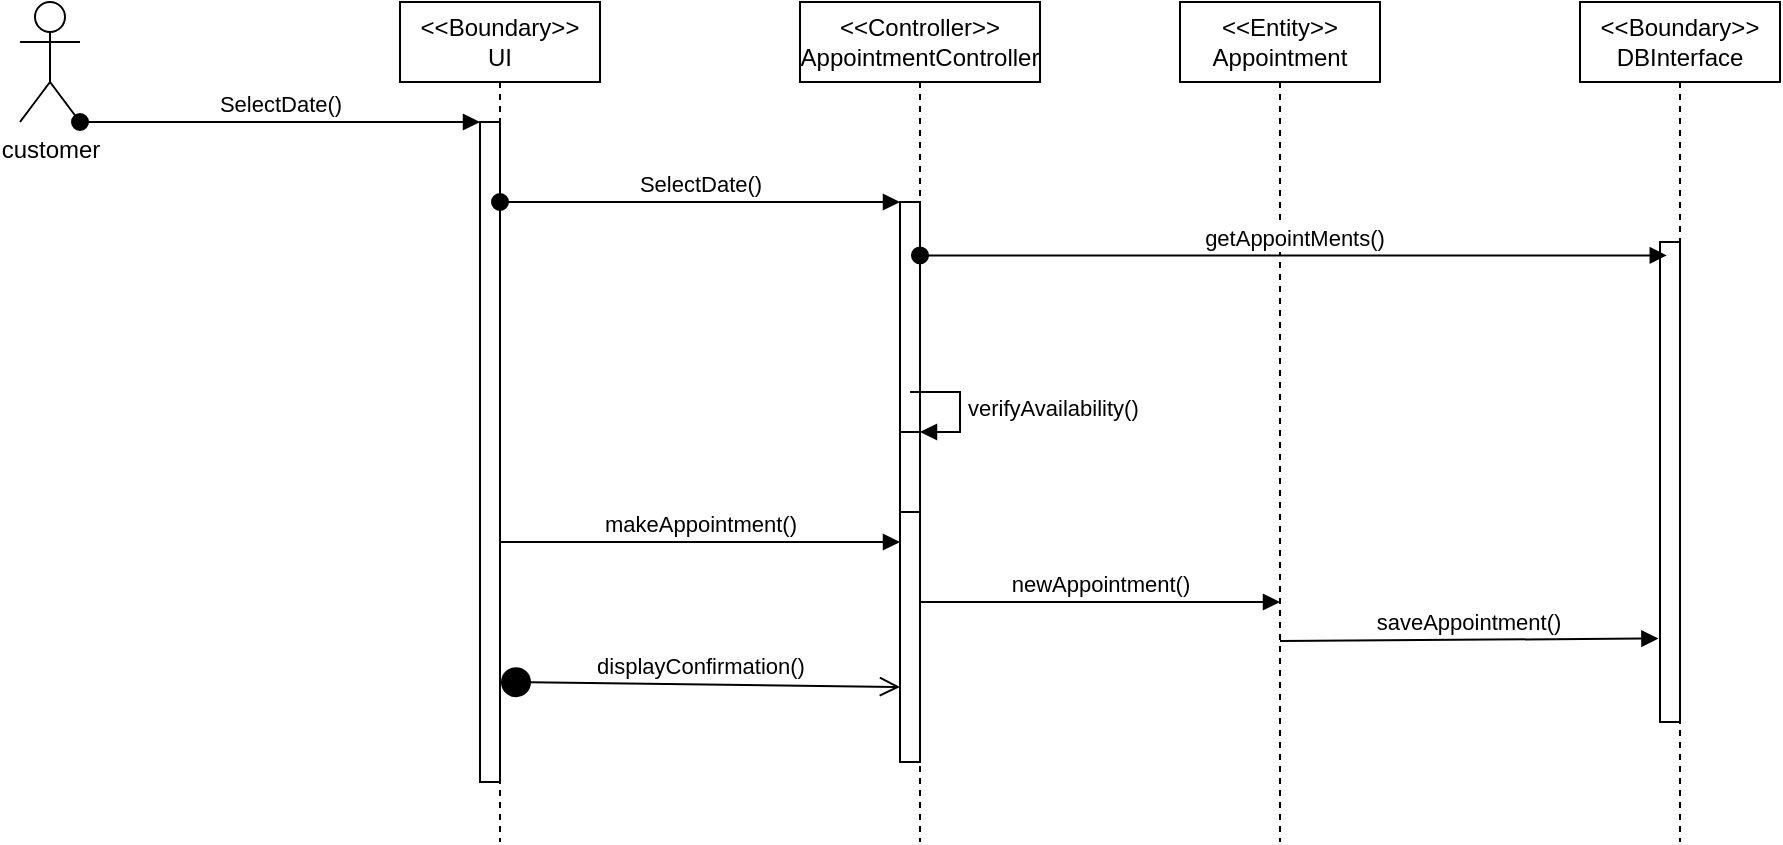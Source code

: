 <mxfile version="11.1.4" type="device"><diagram id="YoRxTtFZIpifU8zt6kK8" name="Page-1"><mxGraphModel dx="1038" dy="533" grid="1" gridSize="10" guides="1" tooltips="1" connect="1" arrows="1" fold="1" page="1" pageScale="1" pageWidth="1169" pageHeight="1654" math="0" shadow="0"><root><mxCell id="0"/><mxCell id="1" parent="0"/><mxCell id="oPIxReutByqLWYtMiJMz-1" value="customer" style="shape=umlActor;verticalLabelPosition=bottom;labelBackgroundColor=#ffffff;verticalAlign=top;html=1;" parent="1" vertex="1"><mxGeometry x="50" y="100" width="30" height="60" as="geometry"/></mxCell><mxCell id="oPIxReutByqLWYtMiJMz-2" value="&amp;lt;&amp;lt;Boundary&amp;gt;&amp;gt;&lt;br&gt;UI" style="shape=umlLifeline;perimeter=lifelinePerimeter;whiteSpace=wrap;html=1;container=1;collapsible=0;recursiveResize=0;outlineConnect=0;" parent="1" vertex="1"><mxGeometry x="240" y="100" width="100" height="420" as="geometry"/></mxCell><mxCell id="oPIxReutByqLWYtMiJMz-6" value="" style="html=1;points=[];perimeter=orthogonalPerimeter;" parent="oPIxReutByqLWYtMiJMz-2" vertex="1"><mxGeometry x="40" y="60" width="10" height="330" as="geometry"/></mxCell><mxCell id="oPIxReutByqLWYtMiJMz-3" value="&amp;lt;&amp;lt;Controller&amp;gt;&amp;gt;&lt;br&gt;AppointmentController" style="shape=umlLifeline;perimeter=lifelinePerimeter;whiteSpace=wrap;html=1;container=1;collapsible=0;recursiveResize=0;outlineConnect=0;" parent="1" vertex="1"><mxGeometry x="440" y="100" width="120" height="420" as="geometry"/></mxCell><mxCell id="oPIxReutByqLWYtMiJMz-8" value="" style="html=1;points=[];perimeter=orthogonalPerimeter;" parent="oPIxReutByqLWYtMiJMz-3" vertex="1"><mxGeometry x="50" y="100" width="10" height="280" as="geometry"/></mxCell><mxCell id="oPIxReutByqLWYtMiJMz-9" value="SelectDate()" style="html=1;verticalAlign=bottom;startArrow=oval;endArrow=block;startSize=8;" parent="oPIxReutByqLWYtMiJMz-3" target="oPIxReutByqLWYtMiJMz-8" edge="1"><mxGeometry relative="1" as="geometry"><mxPoint x="-150" y="100" as="sourcePoint"/></mxGeometry></mxCell><mxCell id="oPIxReutByqLWYtMiJMz-15" value="" style="html=1;points=[];perimeter=orthogonalPerimeter;" parent="oPIxReutByqLWYtMiJMz-3" vertex="1"><mxGeometry x="50" y="215" width="10" height="40" as="geometry"/></mxCell><mxCell id="oPIxReutByqLWYtMiJMz-16" value="verifyAvailability()" style="edgeStyle=orthogonalEdgeStyle;html=1;align=left;spacingLeft=2;endArrow=block;rounded=0;entryX=1;entryY=0;" parent="oPIxReutByqLWYtMiJMz-3" target="oPIxReutByqLWYtMiJMz-15" edge="1"><mxGeometry relative="1" as="geometry"><mxPoint x="55" y="195" as="sourcePoint"/><Array as="points"><mxPoint x="80" y="195"/></Array></mxGeometry></mxCell><mxCell id="oPIxReutByqLWYtMiJMz-4" value="&amp;lt;&amp;lt;Entity&amp;gt;&amp;gt;&lt;br&gt;Appointment" style="shape=umlLifeline;perimeter=lifelinePerimeter;whiteSpace=wrap;html=1;container=1;collapsible=0;recursiveResize=0;outlineConnect=0;" parent="1" vertex="1"><mxGeometry x="630" y="100" width="100" height="420" as="geometry"/></mxCell><mxCell id="oPIxReutByqLWYtMiJMz-5" value="&amp;lt;&amp;lt;Boundary&amp;gt;&amp;gt;&lt;br&gt;DBInterface" style="shape=umlLifeline;perimeter=lifelinePerimeter;whiteSpace=wrap;html=1;container=1;collapsible=0;recursiveResize=0;outlineConnect=0;" parent="1" vertex="1"><mxGeometry x="830" y="100" width="100" height="420" as="geometry"/></mxCell><mxCell id="oPIxReutByqLWYtMiJMz-11" value="" style="html=1;points=[];perimeter=orthogonalPerimeter;" parent="oPIxReutByqLWYtMiJMz-5" vertex="1"><mxGeometry x="40" y="120" width="10" height="240" as="geometry"/></mxCell><mxCell id="oPIxReutByqLWYtMiJMz-7" value="SelectDate()" style="html=1;verticalAlign=bottom;startArrow=oval;endArrow=block;startSize=8;exitX=1;exitY=1;exitDx=0;exitDy=0;exitPerimeter=0;" parent="1" source="oPIxReutByqLWYtMiJMz-1" target="oPIxReutByqLWYtMiJMz-6" edge="1"><mxGeometry relative="1" as="geometry"><mxPoint x="220" y="160" as="sourcePoint"/></mxGeometry></mxCell><mxCell id="oPIxReutByqLWYtMiJMz-12" value="getAppointMents()" style="html=1;verticalAlign=bottom;startArrow=oval;endArrow=block;startSize=8;entryX=0.34;entryY=0.028;entryDx=0;entryDy=0;entryPerimeter=0;" parent="1" source="oPIxReutByqLWYtMiJMz-3" target="oPIxReutByqLWYtMiJMz-11" edge="1"><mxGeometry relative="1" as="geometry"><mxPoint x="-20" y="540" as="sourcePoint"/></mxGeometry></mxCell><mxCell id="oPIxReutByqLWYtMiJMz-17" value="makeAppointment()" style="html=1;verticalAlign=bottom;endArrow=block;" parent="1" source="oPIxReutByqLWYtMiJMz-2" edge="1"><mxGeometry width="80" relative="1" as="geometry"><mxPoint x="410" y="370" as="sourcePoint"/><mxPoint x="490" y="370" as="targetPoint"/></mxGeometry></mxCell><mxCell id="oPIxReutByqLWYtMiJMz-18" value="newAppointment()" style="html=1;verticalAlign=bottom;endArrow=block;" parent="1" source="oPIxReutByqLWYtMiJMz-8" edge="1"><mxGeometry width="80" relative="1" as="geometry"><mxPoint x="600" y="400" as="sourcePoint"/><mxPoint x="680" y="400" as="targetPoint"/></mxGeometry></mxCell><mxCell id="oPIxReutByqLWYtMiJMz-19" value="saveAppointment()" style="html=1;verticalAlign=bottom;endArrow=block;entryX=-0.08;entryY=0.826;entryDx=0;entryDy=0;entryPerimeter=0;" parent="1" target="oPIxReutByqLWYtMiJMz-11" edge="1"><mxGeometry width="80" relative="1" as="geometry"><mxPoint x="680" y="419.5" as="sourcePoint"/><mxPoint x="760" y="419.5" as="targetPoint"/></mxGeometry></mxCell><mxCell id="oPIxReutByqLWYtMiJMz-20" value="displayConfirmation()" style="html=1;verticalAlign=bottom;startArrow=circle;startFill=1;endArrow=open;startSize=6;endSize=8;entryX=0;entryY=0.866;entryDx=0;entryDy=0;entryPerimeter=0;" parent="1" target="oPIxReutByqLWYtMiJMz-8" edge="1"><mxGeometry width="80" relative="1" as="geometry"><mxPoint x="290" y="440" as="sourcePoint"/><mxPoint x="370" y="440" as="targetPoint"/></mxGeometry></mxCell></root></mxGraphModel></diagram></mxfile>